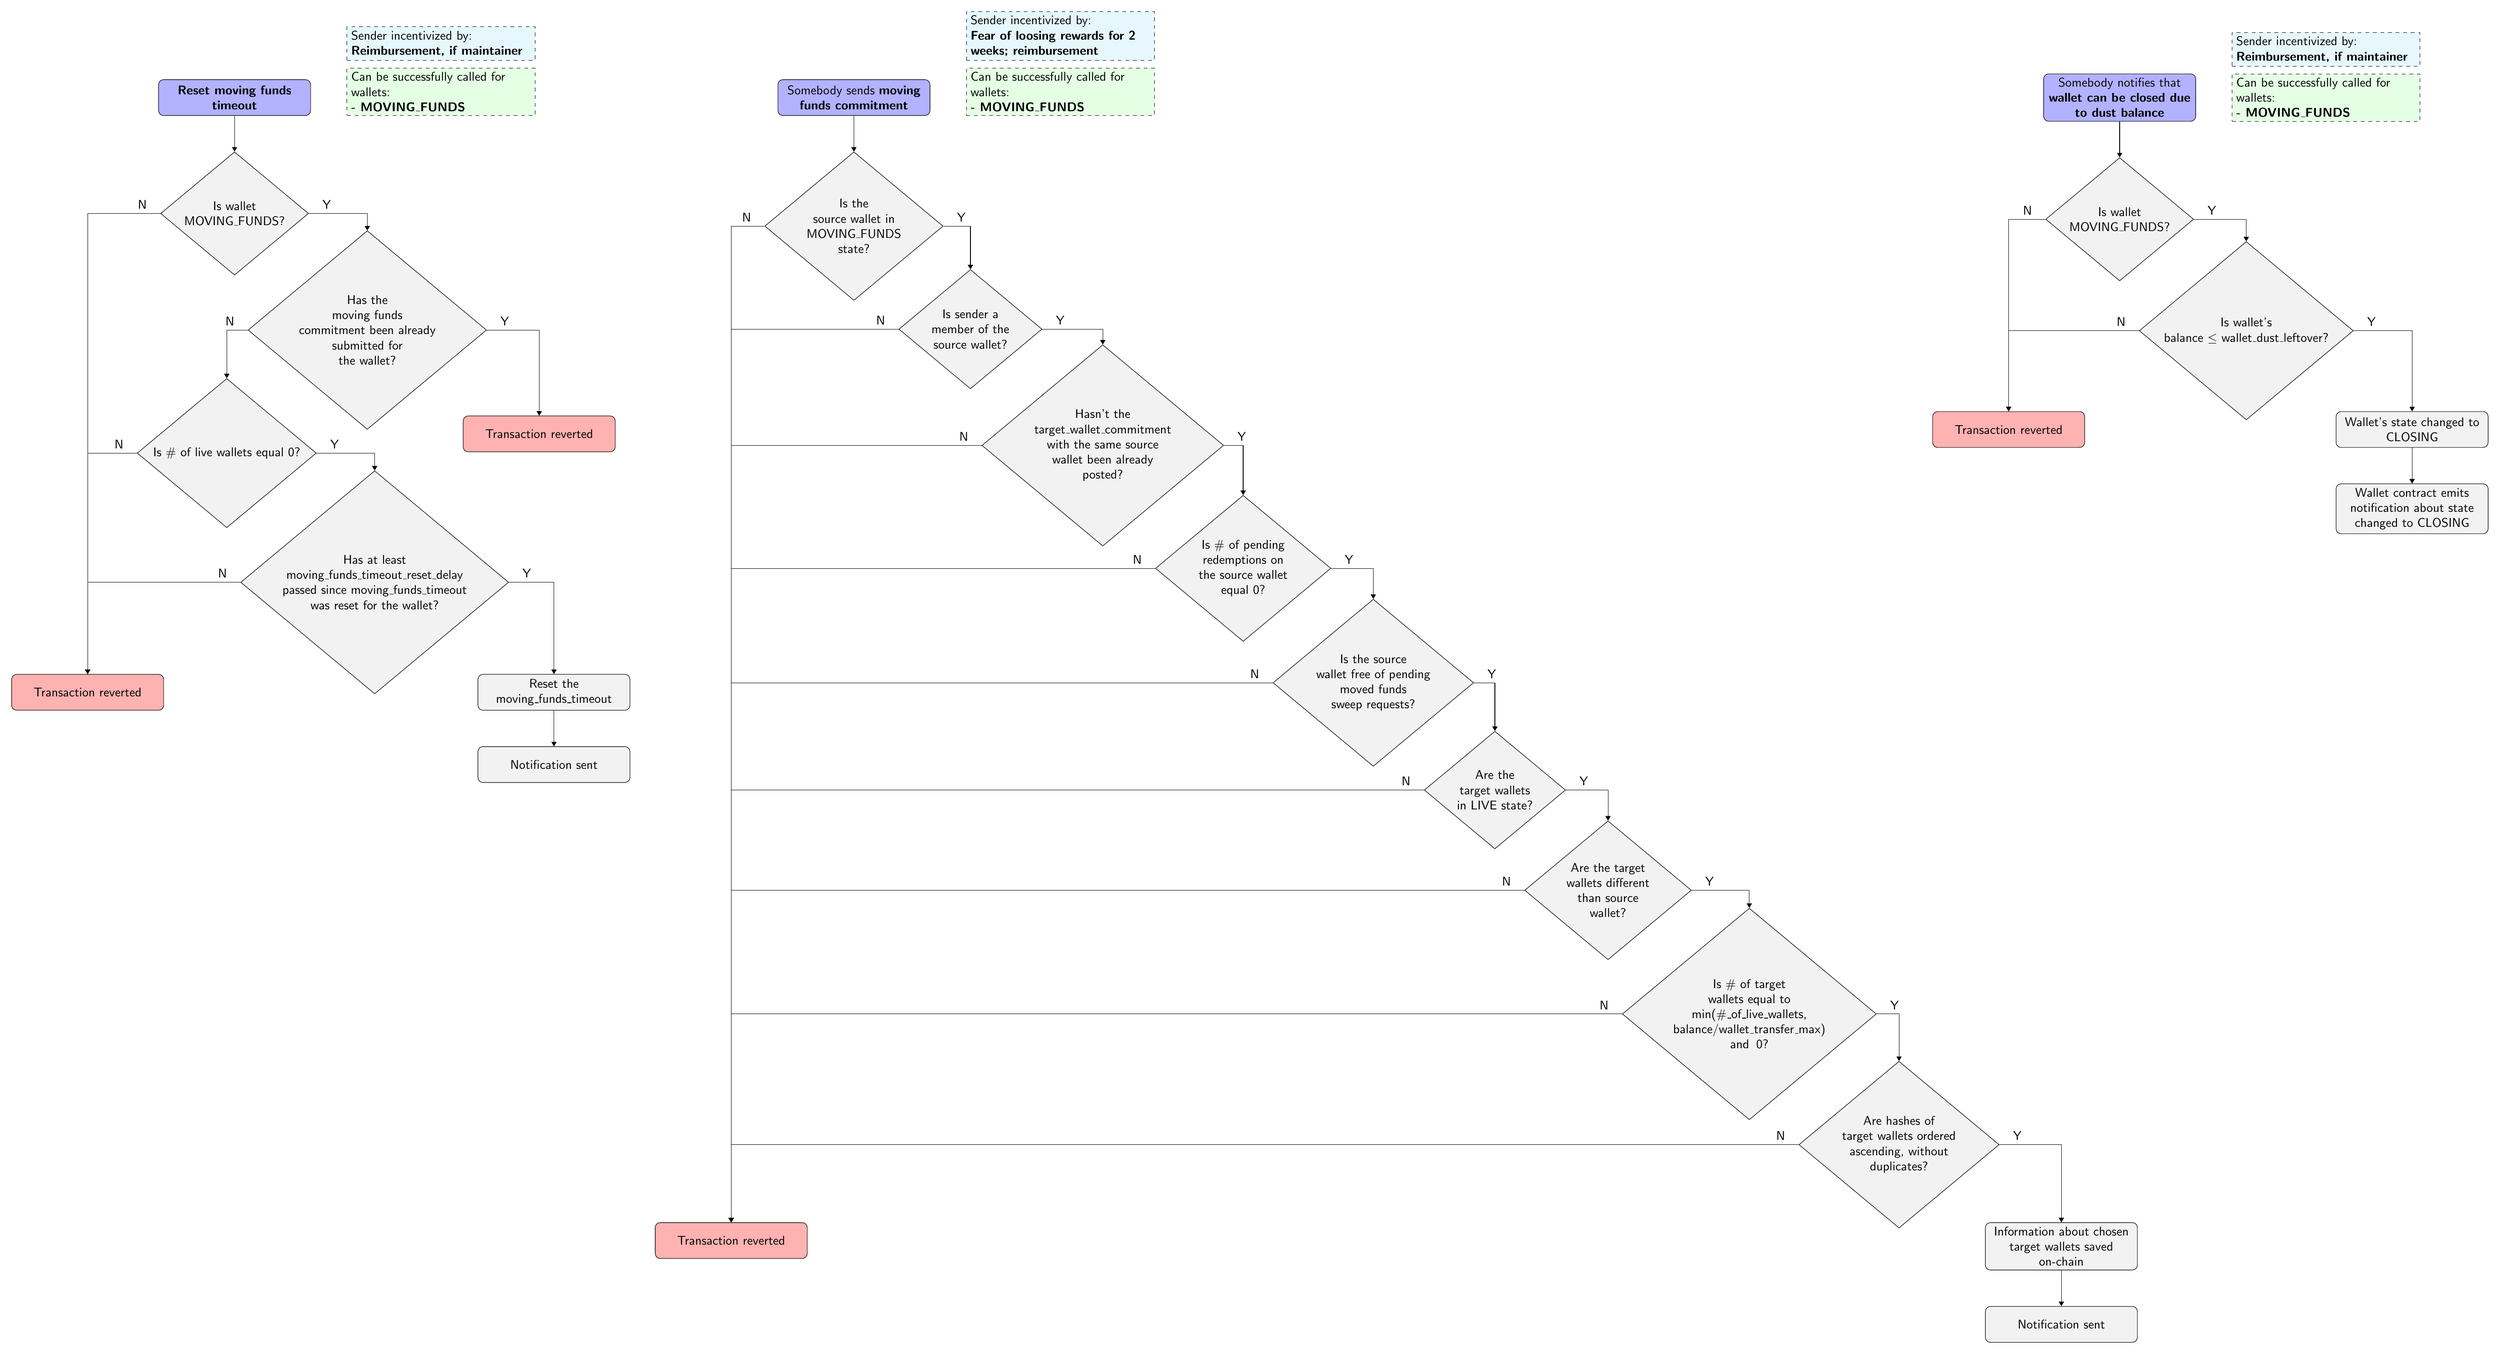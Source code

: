 % TIP: To generate `.pdf` file out of this `.tikz` file run:
% `pdflatex filename.tikz`.
% To install `pdflatex` on MacOS either run `brew install --cask mactex` (not
% recommended, downloads 4GB of data) or install `basictex` distribution plus
% needed packages (recommended, downloads only essential packages):
% ```
% brew install --cask basictex
% sudo tlmgr update --self
% sudo tlmgr install standalone
% sudo tlmgr install comment
% pdflatex <filename>.tikz
%```
% 
% To generate `.png` file out of `.pdf` on MacOS run:
% `convert -density 300 <filename>.pdf -resize 50% <filename>.png`.
% This requires installation of the `imagemagick` tool:
% `brew install imagemagick`.

\documentclass{standalone}%
\usepackage{tikz}%
\usetikzlibrary{positioning,shapes,arrows.meta,chains}%

% These commands are used to draw arrow labels
\newcommand{\yes}{node [auto, pos=0, xshift=5mm]{Y}}%
\newcommand{\no}{node [auto, swap, pos=0, xshift=-5mm]{N}}%

% We need layers to draw the background
\pgfdeclarelayer{background}%
\pgfsetlayers{background,main}%

\begin{document}%
\begin{tikzpicture}[
% Specify styles for nodes:
    base/.style = {rectangle, rounded corners, draw=black,
                   minimum width=4cm, minimum height=1cm,
                   text centered, text width=4cm, align=flush center},
   start/.style = {base, fill=blue!30},
  revert/.style = {base, fill=red!30},
  action/.style = {base, fill=black!5},
   check/.style = {diamond, aspect=1.2, draw=black, fill=black!5,
                   minimum width=1cm, align=center},
   note1/.style = {rectangle, draw, dashed, fill=green!10,
                   align=flush left, text width=5cm},
   note2/.style = {rectangle, draw, dashed, fill=cyan!10,
                   align=flush left, text width=5cm},
              > = Triangle,                  % defines the arrow tip style when `->` is used
           font = \sffamily,
]

% RESET MOVING FUNDS TIMEOUT
% Nodes
\node[start]                                                       (rmft_start)   {\textbf{Reset moving funds timeout}};
\node[check, below=of rmft_start]                                  (rmft_check1)  {Is wallet\\ MOVING\_FUNDS?};
\node[check, below right=of rmft_check1]                           (rmft_check2)  {Has the\\ moving funds\\ commitment been already\\ submitted for\\ the wallet?};
\node[check, below left=of rmft_check2]                            (rmft_check3)  {Is \# of live wallets equal 0?};
\node[revert, below right=of rmft_check2]                          (rmft_revert1) {Transaction reverted};
\node[check, below right=of rmft_check3]                           (rmft_check4)  {Has at least\\ moving\_funds\_timeout\_reset\_delay\\ passed since moving\_funds\_timeout\\ was reset for the wallet?};
\node[revert, below left=of rmft_check4, xshift=-3cm]                           (rmft_revert2) {Transaction reverted};
\node[action, below right=of rmft_check4]                          (rmft_action1) {Reset the moving\_funds\_timeout};
\node[action, below=of rmft_action1]                               (rmft_action2) {Notification sent};
\node[note1, right=of rmft_start.south east, anchor=south west]    (rmft_note1)   {Can be successfully called for wallets:\\ 
                                                                                   \textbf{- MOVING\_FUNDS}};
\node[note2, above=of rmft_note1.north, anchor=south, yshift=-8mm] (rmft_note2)   {Sender incentivized by:\\ \textbf{Reimbursement, if maintainer}};

% Arrows
\draw[->] (rmft_start)   -- (rmft_check1);
\draw[->] (rmft_check1)  -| (rmft_revert2) \no;
\draw[->] (rmft_check1)  -| (rmft_check2)  \yes;
\draw[->] (rmft_check2)  -| (rmft_check3)  \no;
\draw[->] (rmft_check2)  -| (rmft_revert1) \yes;
\draw[->] (rmft_check3)  -| (rmft_revert2) \no;
\draw[->] (rmft_check3)  -| (rmft_check4)  \yes;
\draw[->] (rmft_check4)  -| (rmft_revert2) \no;
\draw[->] (rmft_check4)  -| (rmft_action1) \yes;
\draw[->] (rmft_action1) -- (rmft_action2);

% MOVING FUNDS COMMITMENT
% Nodes
\node[start, right=of rmft_start, xshift=12cm]                    (mfc_start)   {Somebody sends \textbf{moving funds commitment}};
\node[check, below=of mfc_start]                                  (mfc_check1)  {Is the\\ source wallet in\\ MOVING\_FUNDS\\ state?};
\node[check, below right=of mfc_check1]                           (mfc_check2)  {Is sender a\\ member of the\\ source wallet?};
\node[check, below right=of mfc_check2]                           (mfc_check3)  {Hasn't the\\ target\_wallet\_commitment\\ with the same source\\ wallet been already\\ posted?};
\node[check, below right=of mfc_check3]                           (mfc_check4)  {Is \# of pending\\ redemptions on\\ the source wallet\\ equal 0?};
\node[check, below right=of mfc_check4]                           (mfc_check5)  {Is the source\\ wallet free of pending\\ moved funds\\ sweep requests?};
\node[check, below right=of mfc_check5]                           (mfc_check6)  {Are the\\ target wallets\\ in LIVE state?};
\node[check, below right=of mfc_check6]                           (mfc_check7)  {Are the target\\ wallets different\\ than source\\ wallet?};
\node[check, below right=of mfc_check7]                           (mfc_check8)  {Is \# of target\\ wallets equal to\\ min(\#\_of\_live\_wallets,\\ balance/wallet\_transfer\_max)\\ and \>0?};
\node[check, below right=of mfc_check8]                           (mfc_check9)  {Are hashes of\\ target wallets ordered\\ ascending, without\\ duplicates?};              
\node[revert, below left=of mfc_check9, xshift=-28cm]             (mfc_revert1) {Transaction reverted};
\node[action, below right=of mfc_check9]                          (mfc_action1) {Information about chosen target wallets saved on-chain};
\node[action, below=of mfc_action1]                               (mfc_action2) {Notification sent};
\node[note1, right=of mfc_start.south east, anchor=south west]    (mfc_note1)   {Can be successfully called for wallets:\\
                                                                                 \textbf{- MOVING\_FUNDS}};
\node[note2, above=of mfc_note1.north, anchor=south, yshift=-8mm] (mfc_note2)   {Sender incentivized by:\\ \textbf{Fear of loosing rewards for 2 weeks; reimbursement}};

% Arrows
\draw[->] (mfc_start)   -- (mfc_check1);
\draw[->] (mfc_check1)  -| (mfc_revert1) \no;
\draw[->] (mfc_check1)  -| (mfc_check2)  \yes;
\draw[->] (mfc_check2)  -| (mfc_revert1) \no;
\draw[->] (mfc_check2)  -| (mfc_check3)  \yes;
\draw[->] (mfc_check3)  -| (mfc_revert1) \no;
\draw[->] (mfc_check3)  -| (mfc_check4)  \yes;
\draw[->] (mfc_check4)  -| (mfc_revert1) \no;
\draw[->] (mfc_check4)  -| (mfc_check5)  \yes;
\draw[->] (mfc_check5)  -| (mfc_revert1) \no;
\draw[->] (mfc_check5)  -| (mfc_check6)  \yes;
\draw[->] (mfc_check6)  -| (mfc_revert1) \no;
\draw[->] (mfc_check6)  -| (mfc_check7)  \yes;
\draw[->] (mfc_check7)  -| (mfc_revert1) \no;
\draw[->] (mfc_check7)  -| (mfc_check8)  \yes;
\draw[->] (mfc_check8)  -| (mfc_revert1) \no;
\draw[->] (mfc_check8)  -| (mfc_check9)  \yes;
\draw[->] (mfc_check9)  -| (mfc_revert1) \no;
\draw[->] (mfc_check9)  -| (mfc_action1) \yes;
\draw[->] (mfc_action1) -- (mfc_action2);


% DUST BALANCE
% Nodes
\node[start, right=of mfc_start, xshift=30cm]                    (db_start)   {Somebody notifies that \textbf{wallet can be closed due to dust balance}};
\node[check, below=of db_start]                                  (db_check1)  {Is wallet\\ MOVING\_FUNDS?};
\node[check, below right=of db_check1]                           (db_check2)  {Is wallet's\\ balance $\leq$ wallet\_dust\_leftover?};              
\node[revert, below left=of db_check2, xshift=-2cm]              (db_revert1) {Transaction reverted};
\node[action, below right=of db_check2]                          (db_action1) {Wallet's state changed to CLOSING};
\node[action, below=of db_action1]                               (db_action2) {Wallet contract emits notification about state changed to CLOSING};
\node[note1, right=of db_start.south east, anchor=south west]    (db_note1)   {Can be successfully called for wallets:\\
                                                                               \textbf{- MOVING\_FUNDS}};
\node[note2, above=of db_note1.north, anchor=south, yshift=-8mm] (db_note2)   {Sender incentivized by:\\ \textbf{Reimbursement, if maintainer}};

% Arrows
\draw[->] (db_start)   -- (db_check1);
\draw[->] (db_check1)  -| (db_revert1) \no;
\draw[->] (db_check1)  -| (db_check2)  \yes;
\draw[->] (db_check2)  -| (db_revert1) \no;
\draw[->] (db_check2)  -| (db_action1) \yes;
\draw[->] (db_action1) -- (db_action2);


% BACKGROUND
% To draw the background behind the nodes and other objects we use pgf layers. 
% We calculate top left and bottom right corners position of current canvas and
% construct white background between those points expanded by some small amount.
% This gives us nice little margin around the diagram.

\begin{pgfonlayer}{background}
  \path (current bounding box.north west)+(-0.2,0.2) node (a) {};
  \path (current bounding box.south east)+(0.2,-0.2) node (b) {};
  \path[fill=white] (a) rectangle (b);
\end{pgfonlayer}

\end{tikzpicture}
\end{document}
